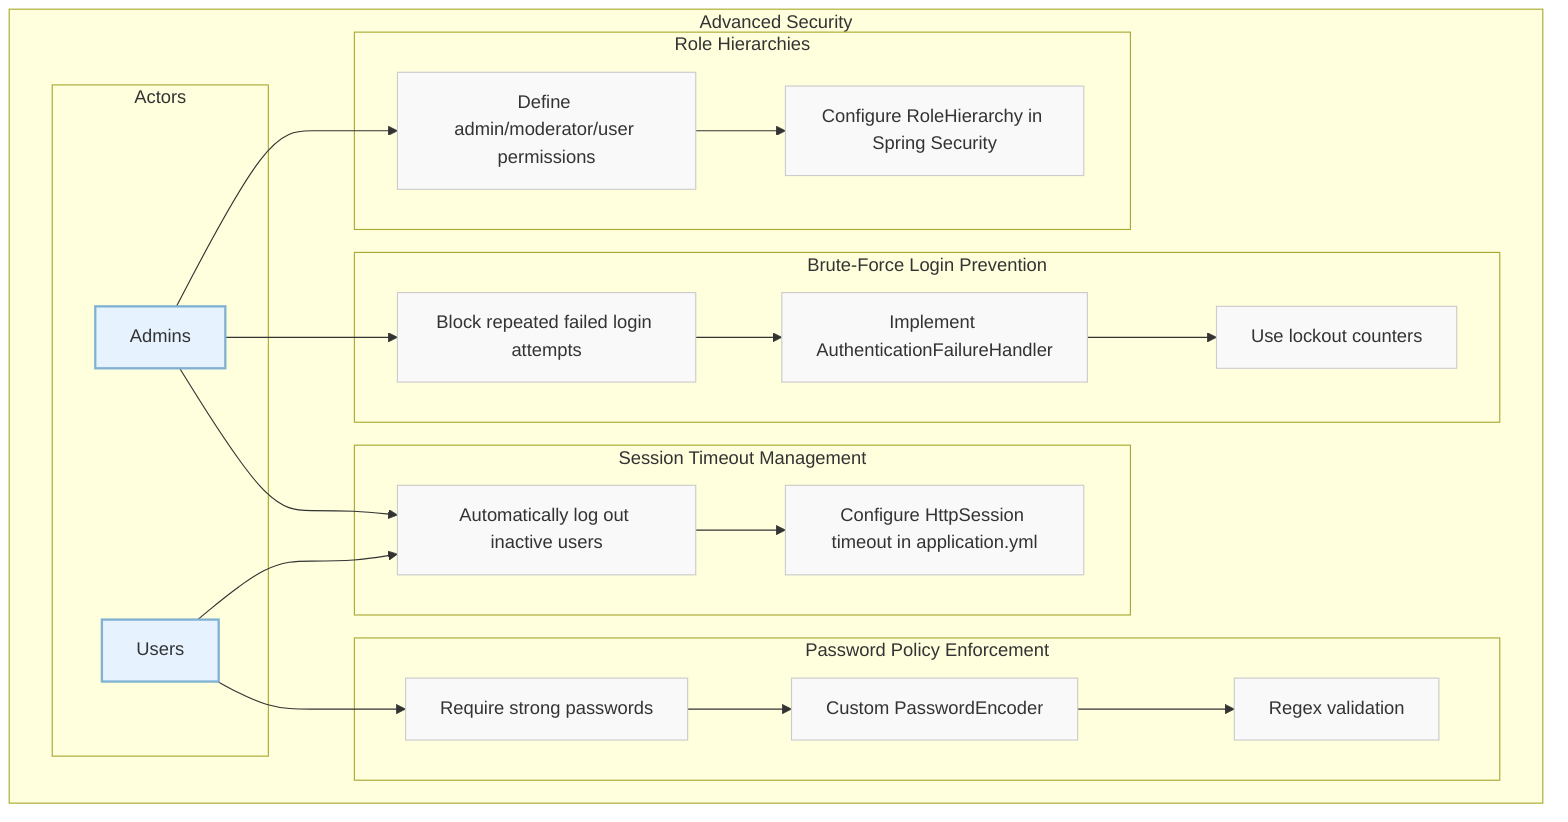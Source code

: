 flowchart TB
    subgraph "Advanced Security"
        subgraph "Actors"
            admins["Admins"]
            users["Users"]
        end
        
        subgraph "Brute-Force Login Prevention"
            BFLP1["Block repeated failed login attempts"]
            BFLP2["Implement AuthenticationFailureHandler"]
            BFLP3["Use lockout counters"]
            BFLP1 --> BFLP2
            BFLP2 --> BFLP3
        end
        
        subgraph "Session Timeout Management"
            STM1["Automatically log out inactive users"]
            STM2["Configure HttpSession timeout in application.yml"]
            STM1 --> STM2
        end

        subgraph "Password Policy Enforcement"
            PPE1["Require strong passwords"]
            PPE2["Custom PasswordEncoder"]
            PPE3["Regex validation"]
            PPE1 --> PPE2
            PPE2 --> PPE3
        end

        subgraph "Role Hierarchies"
            RH1["Define admin/moderator/user permissions"]
            RH2["Configure RoleHierarchy in Spring Security"]
            RH1 --> RH2
        end
    end
    
    %% Connections
    admins --> BFLP1
    admins --> RH1
    admins --> STM1
    users --> STM1
    users --> PPE1

    classDef section fill:#e6f3ff,stroke:#7fb1d3,stroke-width:2px
    classDef component fill:#f9f9f9,stroke:#ccc,stroke-width:1px

    class admins,users section
    class BFLP1,BFLP2,BFLP3,STM1,STM2,PPE1,PPE2,PPE3,RH1,RH2 component
